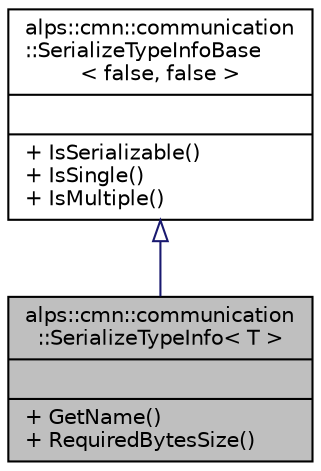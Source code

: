 digraph "alps::cmn::communication::SerializeTypeInfo&lt; T &gt;"
{
 // LATEX_PDF_SIZE
  edge [fontname="Helvetica",fontsize="10",labelfontname="Helvetica",labelfontsize="10"];
  node [fontname="Helvetica",fontsize="10",shape=record];
  Node1 [label="{alps::cmn::communication\l::SerializeTypeInfo\< T \>\n||+ GetName()\l+ RequiredBytesSize()\l}",height=0.2,width=0.4,color="black", fillcolor="grey75", style="filled", fontcolor="black",tooltip="型のバイト列変換に関する情報"];
  Node2 -> Node1 [dir="back",color="midnightblue",fontsize="10",style="solid",arrowtail="onormal",fontname="Helvetica"];
  Node2 [label="{alps::cmn::communication\l::SerializeTypeInfoBase\l\< false, false \>\n||+ IsSerializable()\l+ IsSingle()\l+ IsMultiple()\l}",height=0.2,width=0.4,color="black", fillcolor="white", style="filled",URL="$structalps_1_1cmn_1_1communication_1_1_serialize_type_info_base.html",tooltip=" "];
}
